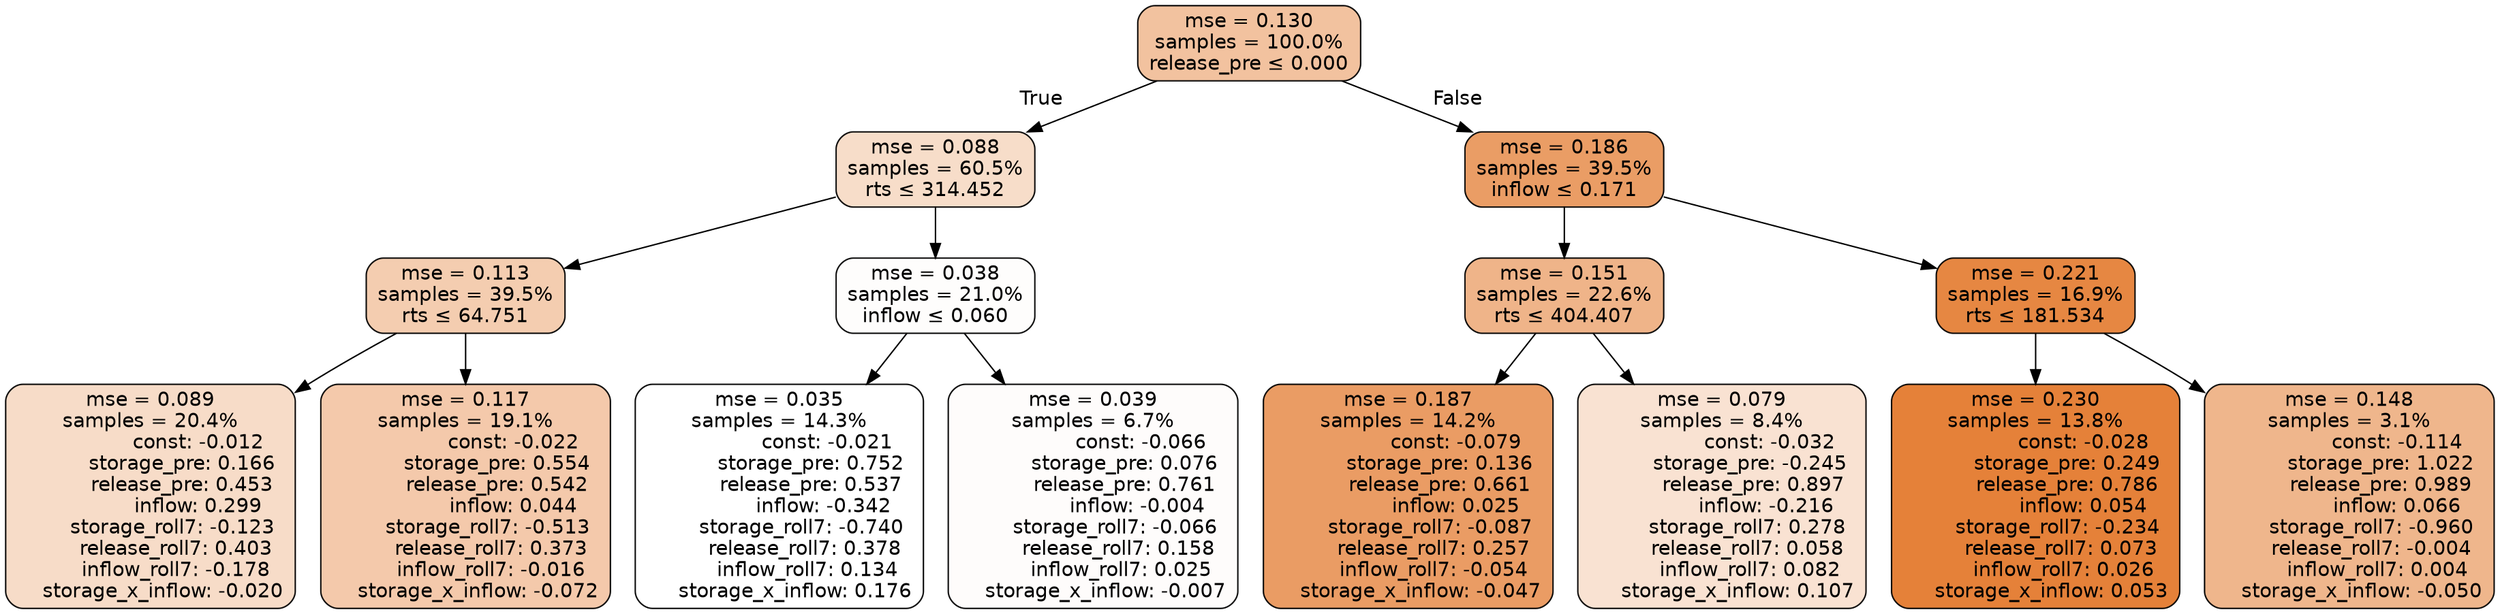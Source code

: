 digraph tree {
bgcolor="transparent"
node [shape=rectangle, style="filled, rounded", color="black", fontname=helvetica] ;
edge [fontname=helvetica] ;
	"0" [label="mse = 0.130
samples = 100.0%
release_pre &le; 0.000", fillcolor="#f2c29f"]
	"1" [label="mse = 0.088
samples = 60.5%
rts &le; 314.452", fillcolor="#f7ddc9"]
	"2" [label="mse = 0.113
samples = 39.5%
rts &le; 64.751", fillcolor="#f4cdb0"]
	"3" [label="mse = 0.089
samples = 20.4%
               const: -0.012
          storage_pre: 0.166
          release_pre: 0.453
               inflow: 0.299
       storage_roll7: -0.123
        release_roll7: 0.403
        inflow_roll7: -0.178
    storage_x_inflow: -0.020", fillcolor="#f7dcc8"]
	"4" [label="mse = 0.117
samples = 19.1%
               const: -0.022
          storage_pre: 0.554
          release_pre: 0.542
               inflow: 0.044
       storage_roll7: -0.513
        release_roll7: 0.373
        inflow_roll7: -0.016
    storage_x_inflow: -0.072", fillcolor="#f4c9ab"]
	"5" [label="mse = 0.038
samples = 21.0%
inflow &le; 0.060", fillcolor="#fefdfc"]
	"6" [label="mse = 0.035
samples = 14.3%
               const: -0.021
          storage_pre: 0.752
          release_pre: 0.537
              inflow: -0.342
       storage_roll7: -0.740
        release_roll7: 0.378
         inflow_roll7: 0.134
     storage_x_inflow: 0.176", fillcolor="#ffffff"]
	"7" [label="mse = 0.039
samples = 6.7%
               const: -0.066
          storage_pre: 0.076
          release_pre: 0.761
              inflow: -0.004
       storage_roll7: -0.066
        release_roll7: 0.158
         inflow_roll7: 0.025
    storage_x_inflow: -0.007", fillcolor="#fefcfb"]
	"8" [label="mse = 0.186
samples = 39.5%
inflow &le; 0.171", fillcolor="#ea9d65"]
	"9" [label="mse = 0.151
samples = 22.6%
rts &le; 404.407", fillcolor="#efb489"]
	"10" [label="mse = 0.187
samples = 14.2%
               const: -0.079
          storage_pre: 0.136
          release_pre: 0.661
               inflow: 0.025
       storage_roll7: -0.087
        release_roll7: 0.257
        inflow_roll7: -0.054
    storage_x_inflow: -0.047", fillcolor="#ea9c64"]
	"11" [label="mse = 0.079
samples = 8.4%
               const: -0.032
         storage_pre: -0.245
          release_pre: 0.897
              inflow: -0.216
        storage_roll7: 0.278
        release_roll7: 0.058
         inflow_roll7: 0.082
     storage_x_inflow: 0.107", fillcolor="#f9e2d2"]
	"12" [label="mse = 0.221
samples = 16.9%
rts &le; 181.534", fillcolor="#e68742"]
	"13" [label="mse = 0.230
samples = 13.8%
               const: -0.028
          storage_pre: 0.249
          release_pre: 0.786
               inflow: 0.054
       storage_roll7: -0.234
        release_roll7: 0.073
         inflow_roll7: 0.026
     storage_x_inflow: 0.053", fillcolor="#e58139"]
	"14" [label="mse = 0.148
samples = 3.1%
               const: -0.114
          storage_pre: 1.022
          release_pre: 0.989
               inflow: 0.066
       storage_roll7: -0.960
       release_roll7: -0.004
         inflow_roll7: 0.004
    storage_x_inflow: -0.050", fillcolor="#efb68c"]

	"0" -> "1" [labeldistance=2.5, labelangle=45, headlabel="True"]
	"1" -> "2"
	"2" -> "3"
	"2" -> "4"
	"1" -> "5"
	"5" -> "6"
	"5" -> "7"
	"0" -> "8" [labeldistance=2.5, labelangle=-45, headlabel="False"]
	"8" -> "9"
	"9" -> "10"
	"9" -> "11"
	"8" -> "12"
	"12" -> "13"
	"12" -> "14"
}